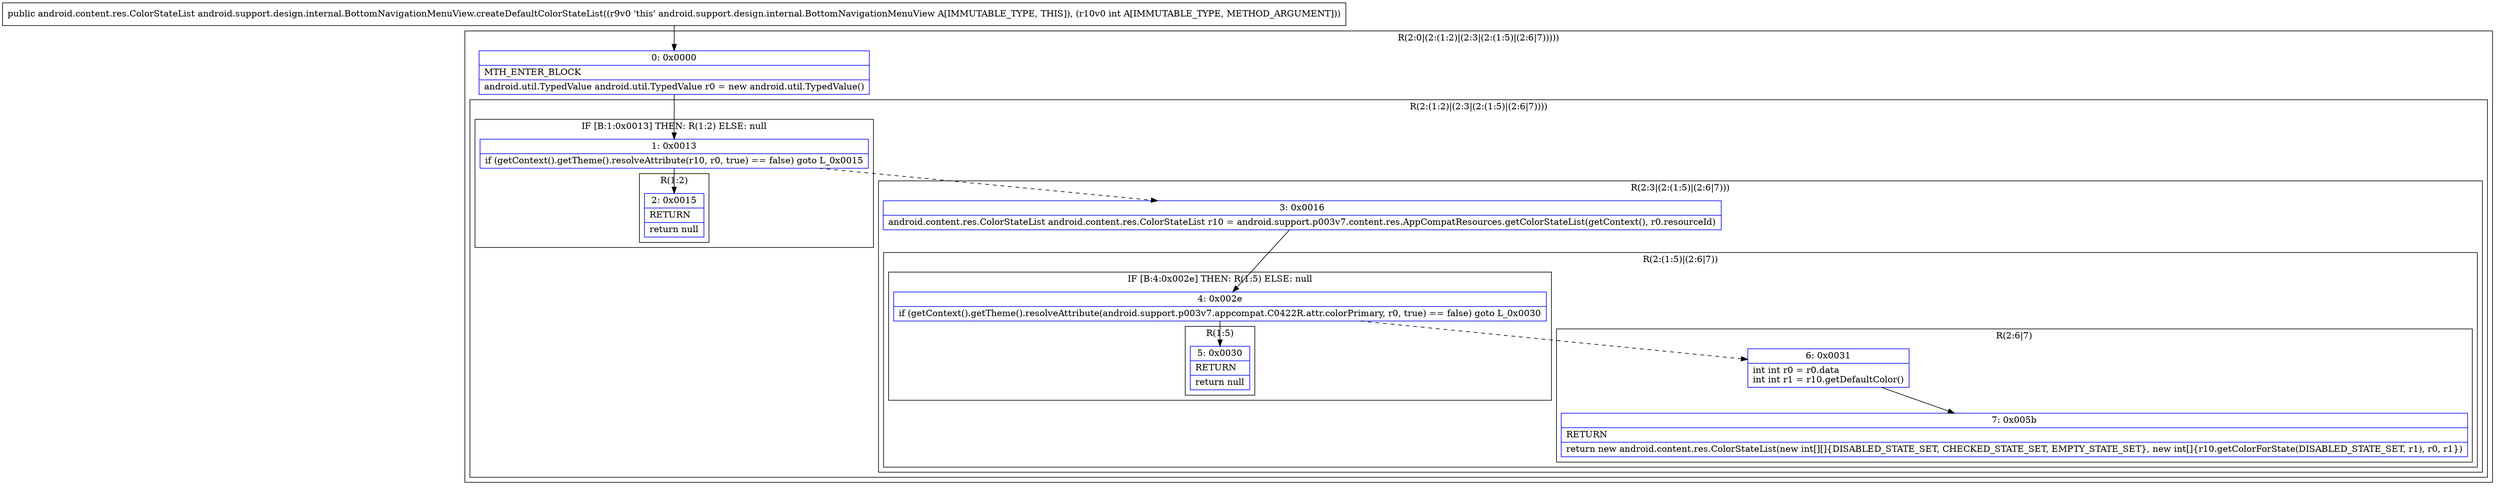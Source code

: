 digraph "CFG forandroid.support.design.internal.BottomNavigationMenuView.createDefaultColorStateList(I)Landroid\/content\/res\/ColorStateList;" {
subgraph cluster_Region_1037937208 {
label = "R(2:0|(2:(1:2)|(2:3|(2:(1:5)|(2:6|7)))))";
node [shape=record,color=blue];
Node_0 [shape=record,label="{0\:\ 0x0000|MTH_ENTER_BLOCK\l|android.util.TypedValue android.util.TypedValue r0 = new android.util.TypedValue()\l}"];
subgraph cluster_Region_273381697 {
label = "R(2:(1:2)|(2:3|(2:(1:5)|(2:6|7))))";
node [shape=record,color=blue];
subgraph cluster_IfRegion_531599537 {
label = "IF [B:1:0x0013] THEN: R(1:2) ELSE: null";
node [shape=record,color=blue];
Node_1 [shape=record,label="{1\:\ 0x0013|if (getContext().getTheme().resolveAttribute(r10, r0, true) == false) goto L_0x0015\l}"];
subgraph cluster_Region_1372233776 {
label = "R(1:2)";
node [shape=record,color=blue];
Node_2 [shape=record,label="{2\:\ 0x0015|RETURN\l|return null\l}"];
}
}
subgraph cluster_Region_1286900198 {
label = "R(2:3|(2:(1:5)|(2:6|7)))";
node [shape=record,color=blue];
Node_3 [shape=record,label="{3\:\ 0x0016|android.content.res.ColorStateList android.content.res.ColorStateList r10 = android.support.p003v7.content.res.AppCompatResources.getColorStateList(getContext(), r0.resourceId)\l}"];
subgraph cluster_Region_347747963 {
label = "R(2:(1:5)|(2:6|7))";
node [shape=record,color=blue];
subgraph cluster_IfRegion_672464291 {
label = "IF [B:4:0x002e] THEN: R(1:5) ELSE: null";
node [shape=record,color=blue];
Node_4 [shape=record,label="{4\:\ 0x002e|if (getContext().getTheme().resolveAttribute(android.support.p003v7.appcompat.C0422R.attr.colorPrimary, r0, true) == false) goto L_0x0030\l}"];
subgraph cluster_Region_1519926111 {
label = "R(1:5)";
node [shape=record,color=blue];
Node_5 [shape=record,label="{5\:\ 0x0030|RETURN\l|return null\l}"];
}
}
subgraph cluster_Region_2026376947 {
label = "R(2:6|7)";
node [shape=record,color=blue];
Node_6 [shape=record,label="{6\:\ 0x0031|int int r0 = r0.data\lint int r1 = r10.getDefaultColor()\l}"];
Node_7 [shape=record,label="{7\:\ 0x005b|RETURN\l|return new android.content.res.ColorStateList(new int[][]\{DISABLED_STATE_SET, CHECKED_STATE_SET, EMPTY_STATE_SET\}, new int[]\{r10.getColorForState(DISABLED_STATE_SET, r1), r0, r1\})\l}"];
}
}
}
}
}
MethodNode[shape=record,label="{public android.content.res.ColorStateList android.support.design.internal.BottomNavigationMenuView.createDefaultColorStateList((r9v0 'this' android.support.design.internal.BottomNavigationMenuView A[IMMUTABLE_TYPE, THIS]), (r10v0 int A[IMMUTABLE_TYPE, METHOD_ARGUMENT])) }"];
MethodNode -> Node_0;
Node_0 -> Node_1;
Node_1 -> Node_2;
Node_1 -> Node_3[style=dashed];
Node_3 -> Node_4;
Node_4 -> Node_5;
Node_4 -> Node_6[style=dashed];
Node_6 -> Node_7;
}

